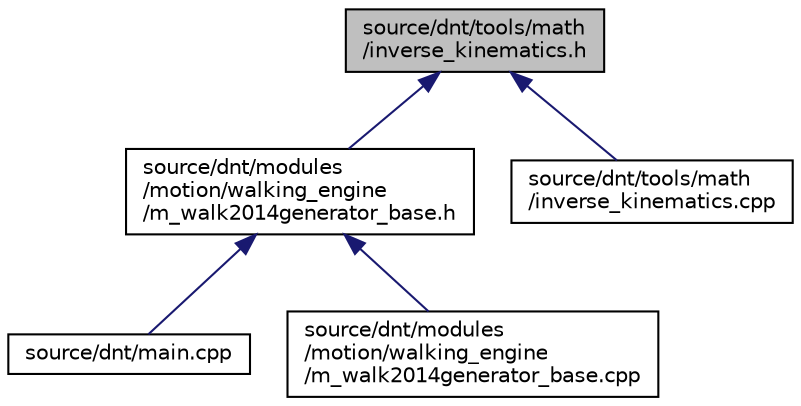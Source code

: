 digraph "source/dnt/tools/math/inverse_kinematics.h"
{
  edge [fontname="Helvetica",fontsize="10",labelfontname="Helvetica",labelfontsize="10"];
  node [fontname="Helvetica",fontsize="10",shape=record];
  Node15 [label="source/dnt/tools/math\l/inverse_kinematics.h",height=0.2,width=0.4,color="black", fillcolor="grey75", style="filled", fontcolor="black"];
  Node15 -> Node16 [dir="back",color="midnightblue",fontsize="10",style="solid",fontname="Helvetica"];
  Node16 [label="source/dnt/modules\l/motion/walking_engine\l/m_walk2014generator_base.h",height=0.2,width=0.4,color="black", fillcolor="white", style="filled",URL="$m__walk2014generator__base_8h.html"];
  Node16 -> Node17 [dir="back",color="midnightblue",fontsize="10",style="solid",fontname="Helvetica"];
  Node17 [label="source/dnt/main.cpp",height=0.2,width=0.4,color="black", fillcolor="white", style="filled",URL="$dnt_2main_8cpp.html"];
  Node16 -> Node18 [dir="back",color="midnightblue",fontsize="10",style="solid",fontname="Helvetica"];
  Node18 [label="source/dnt/modules\l/motion/walking_engine\l/m_walk2014generator_base.cpp",height=0.2,width=0.4,color="black", fillcolor="white", style="filled",URL="$m__walk2014generator__base_8cpp.html"];
  Node15 -> Node19 [dir="back",color="midnightblue",fontsize="10",style="solid",fontname="Helvetica"];
  Node19 [label="source/dnt/tools/math\l/inverse_kinematics.cpp",height=0.2,width=0.4,color="black", fillcolor="white", style="filled",URL="$inverse__kinematics_8cpp.html"];
}
